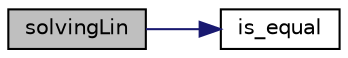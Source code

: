 digraph "solvingLin"
{
 // LATEX_PDF_SIZE
  edge [fontname="Helvetica",fontsize="10",labelfontname="Helvetica",labelfontsize="10"];
  node [fontname="Helvetica",fontsize="10",shape=record];
  rankdir="LR";
  Node1 [label="solvingLin",height=0.2,width=0.4,color="black", fillcolor="grey75", style="filled", fontcolor="black",tooltip="Function what solves linear eqution It is one of cases when coefficient a = 0 bx + c = 0 - equation t..."];
  Node1 -> Node2 [color="midnightblue",fontsize="10",style="solid",fontname="Helvetica"];
  Node2 [label="is_equal",height=0.2,width=0.4,color="black", fillcolor="white", style="filled",URL="$func_8cpp.html#af21aa176761e3c76829edd7fd18466f4",tooltip="Function for compare two double numbers."];
}
